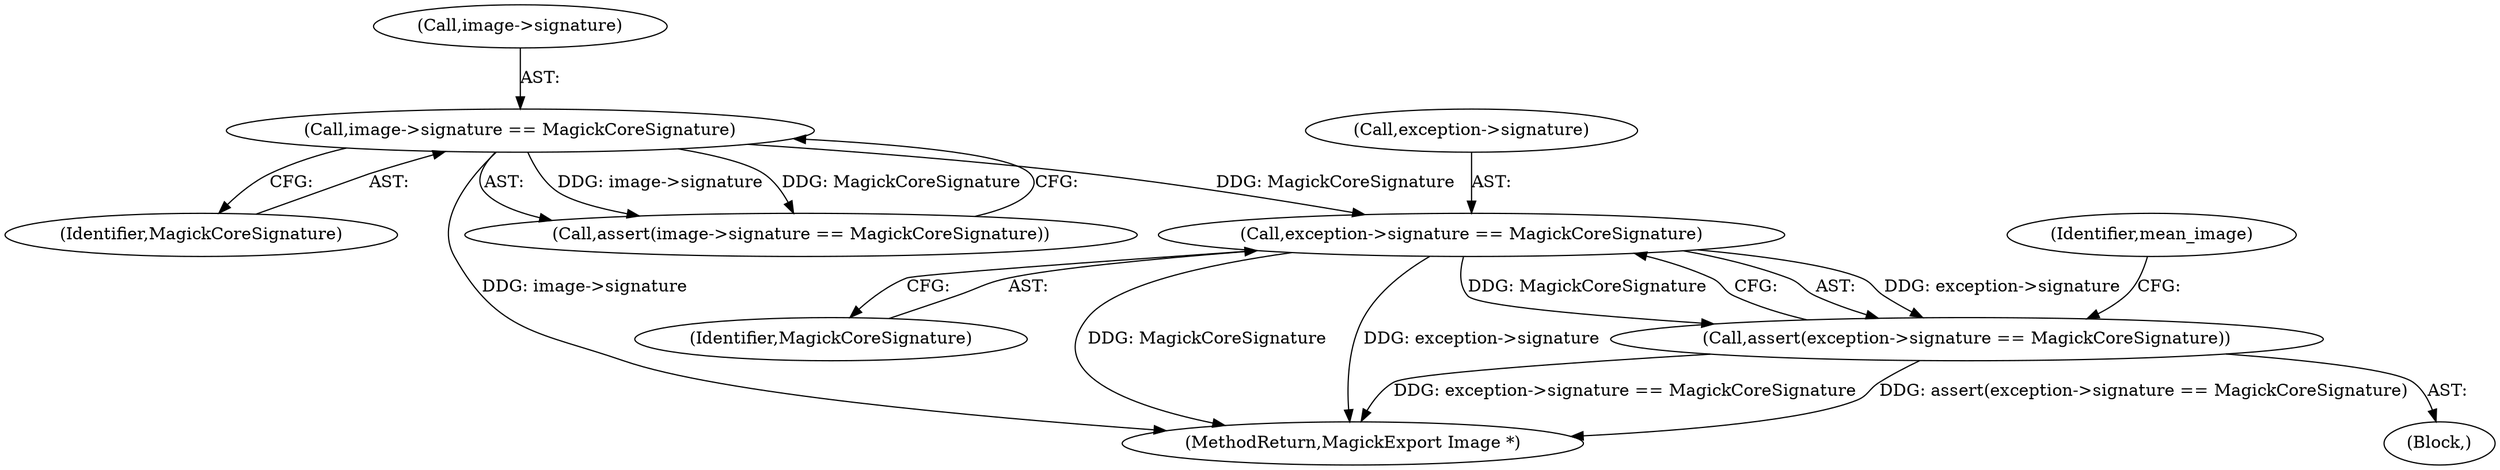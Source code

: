 digraph "0_ImageMagick6_b522d2d857d2f75b659936b59b0da9df1682c256@pointer" {
"1000148" [label="(Call,exception->signature == MagickCoreSignature)"];
"1000121" [label="(Call,image->signature == MagickCoreSignature)"];
"1000147" [label="(Call,assert(exception->signature == MagickCoreSignature))"];
"1000154" [label="(Identifier,mean_image)"];
"1000121" [label="(Call,image->signature == MagickCoreSignature)"];
"1000152" [label="(Identifier,MagickCoreSignature)"];
"1000106" [label="(Block,)"];
"1000147" [label="(Call,assert(exception->signature == MagickCoreSignature))"];
"1000125" [label="(Identifier,MagickCoreSignature)"];
"1000804" [label="(MethodReturn,MagickExport Image *)"];
"1000149" [label="(Call,exception->signature)"];
"1000122" [label="(Call,image->signature)"];
"1000120" [label="(Call,assert(image->signature == MagickCoreSignature))"];
"1000148" [label="(Call,exception->signature == MagickCoreSignature)"];
"1000148" -> "1000147"  [label="AST: "];
"1000148" -> "1000152"  [label="CFG: "];
"1000149" -> "1000148"  [label="AST: "];
"1000152" -> "1000148"  [label="AST: "];
"1000147" -> "1000148"  [label="CFG: "];
"1000148" -> "1000804"  [label="DDG: MagickCoreSignature"];
"1000148" -> "1000804"  [label="DDG: exception->signature"];
"1000148" -> "1000147"  [label="DDG: exception->signature"];
"1000148" -> "1000147"  [label="DDG: MagickCoreSignature"];
"1000121" -> "1000148"  [label="DDG: MagickCoreSignature"];
"1000121" -> "1000120"  [label="AST: "];
"1000121" -> "1000125"  [label="CFG: "];
"1000122" -> "1000121"  [label="AST: "];
"1000125" -> "1000121"  [label="AST: "];
"1000120" -> "1000121"  [label="CFG: "];
"1000121" -> "1000804"  [label="DDG: image->signature"];
"1000121" -> "1000120"  [label="DDG: image->signature"];
"1000121" -> "1000120"  [label="DDG: MagickCoreSignature"];
"1000147" -> "1000106"  [label="AST: "];
"1000154" -> "1000147"  [label="CFG: "];
"1000147" -> "1000804"  [label="DDG: exception->signature == MagickCoreSignature"];
"1000147" -> "1000804"  [label="DDG: assert(exception->signature == MagickCoreSignature)"];
}
